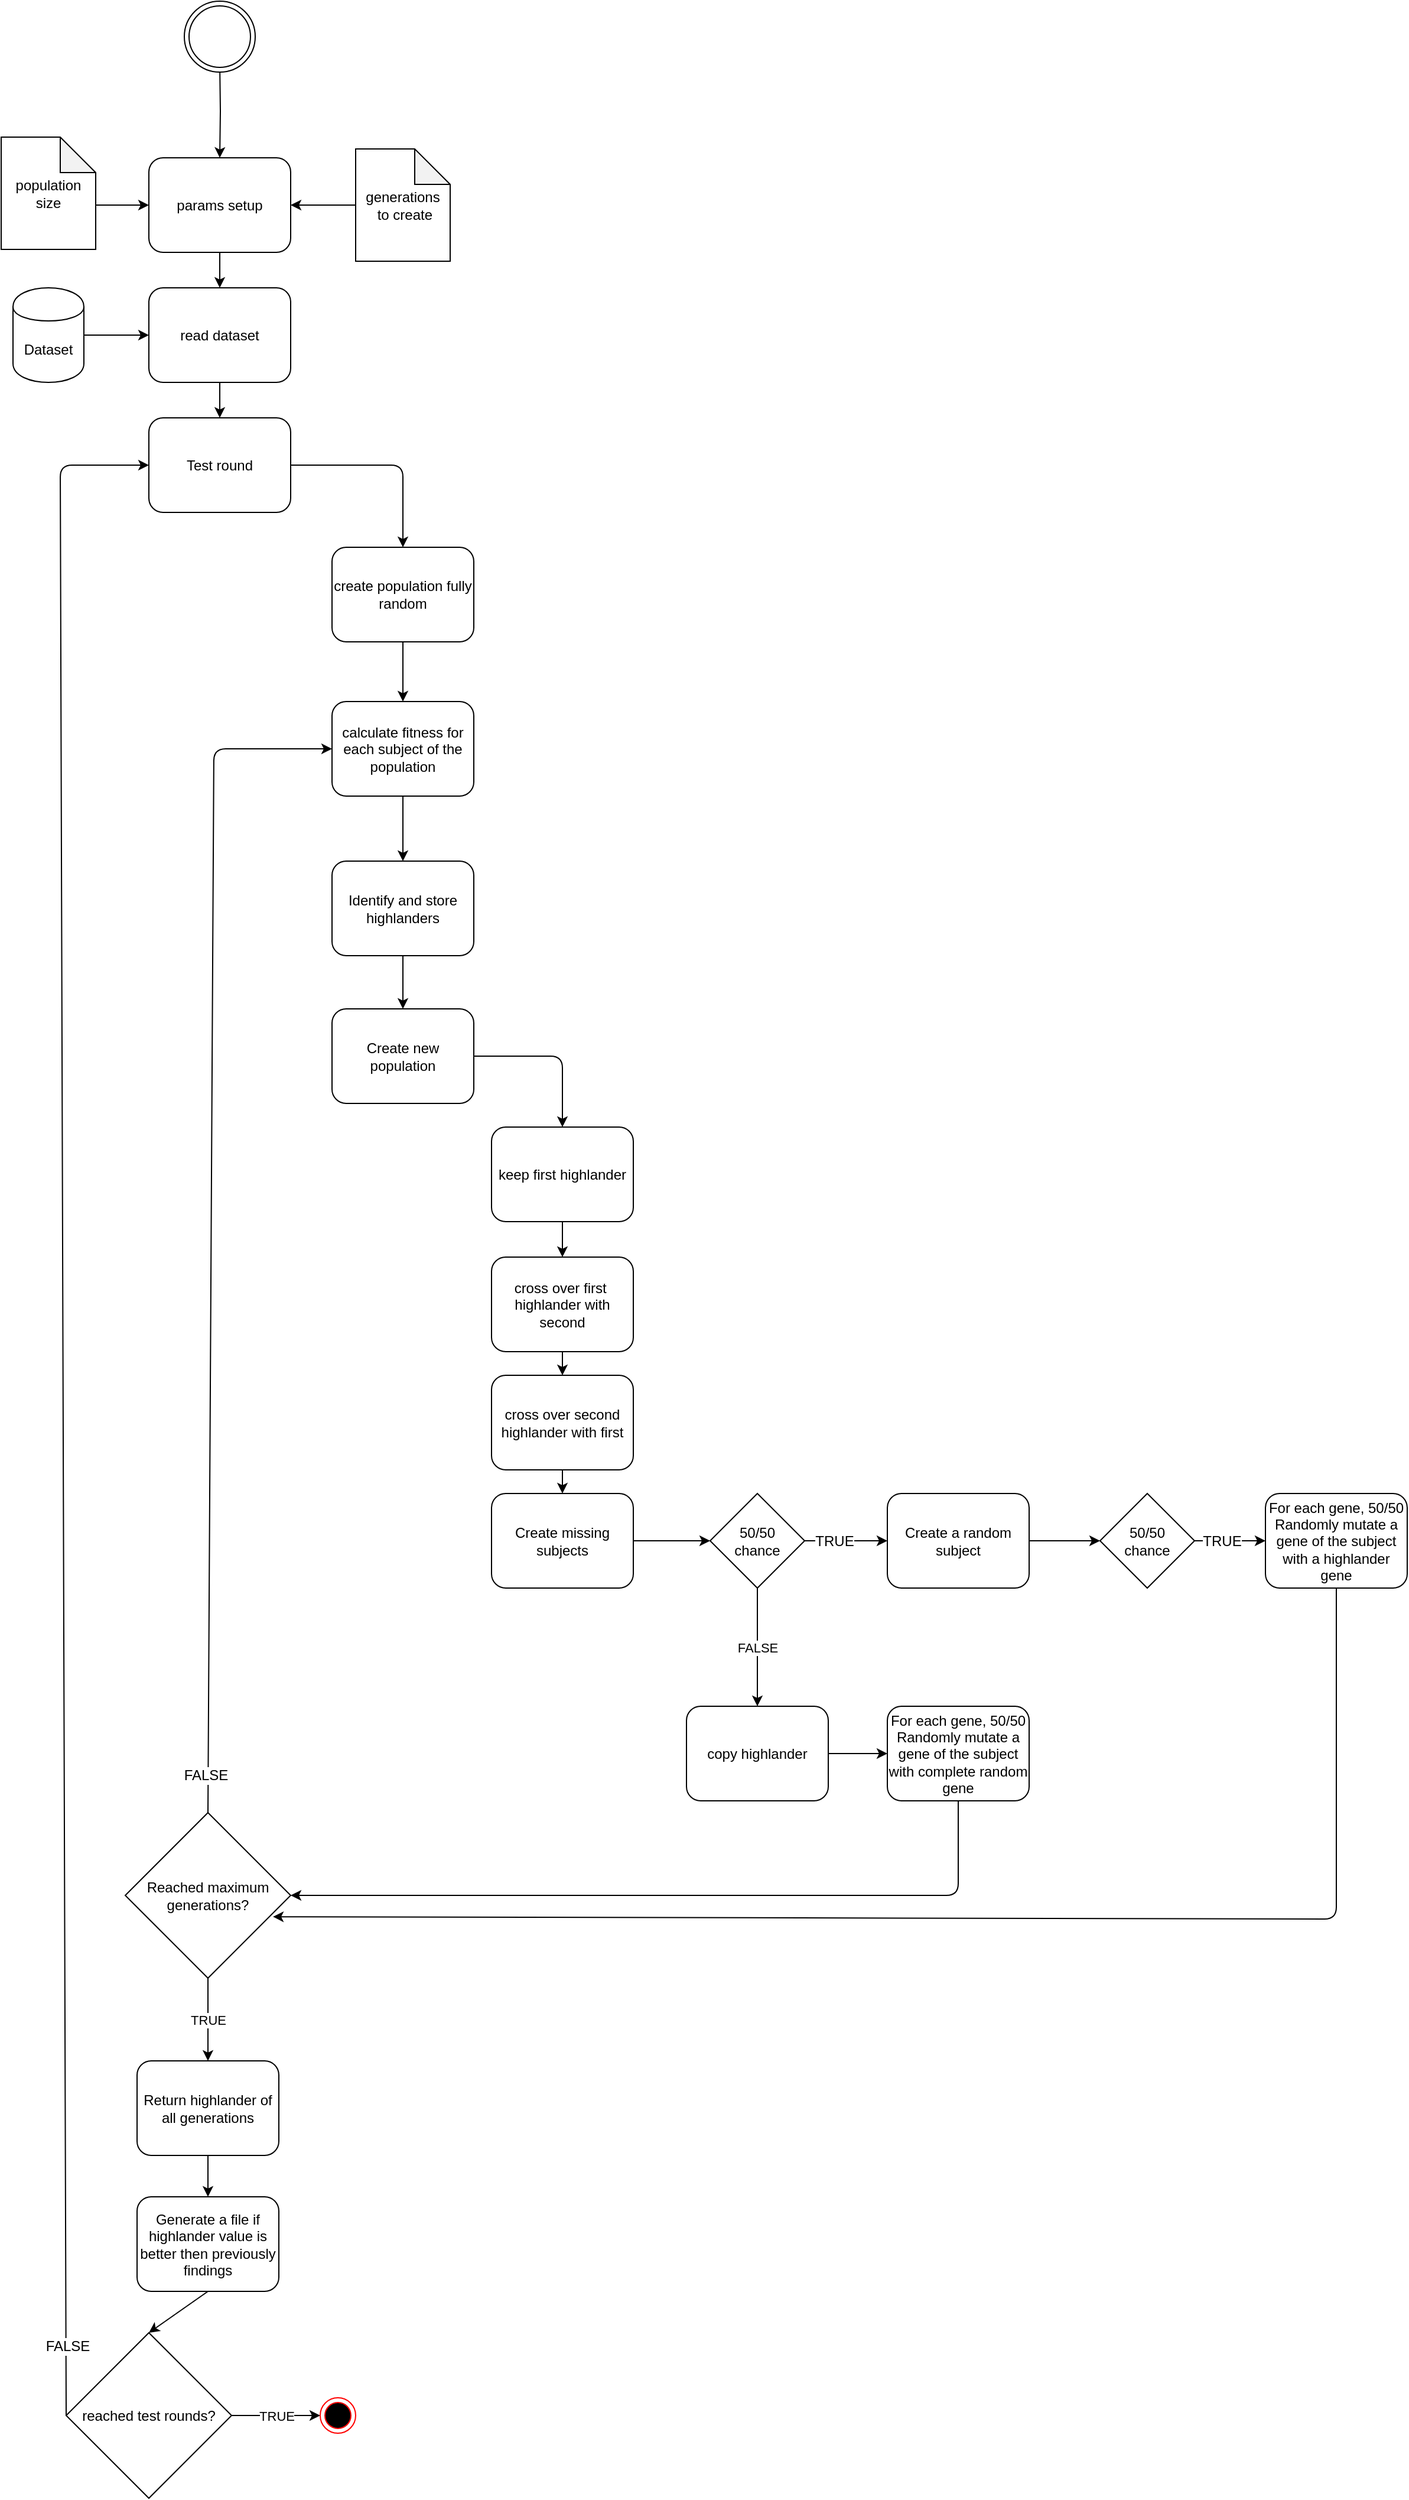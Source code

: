 <mxfile version="12.2.2" type="device" pages="1"><diagram name="Page-1" id="2a216829-ef6e-dabb-86c1-c78162f3ba2b"><mxGraphModel dx="3296" dy="1496" grid="1" gridSize="10" guides="1" tooltips="1" connect="1" arrows="1" fold="1" page="1" pageScale="1" pageWidth="850" pageHeight="1100" background="#ffffff" math="0" shadow="0"><root><mxCell id="0"/><mxCell id="1" parent="0"/><mxCell id="7a84cebc1def654-2" value="params setup" style="shape=ext;rounded=1;html=1;whiteSpace=wrap;" parent="1" vertex="1"><mxGeometry x="209" y="192.5" width="120" height="80" as="geometry"/></mxCell><mxCell id="7a84cebc1def654-3" value="read dataset" style="shape=ext;rounded=1;html=1;whiteSpace=wrap;" parent="1" vertex="1"><mxGeometry x="209" y="302.5" width="120" height="80" as="geometry"/></mxCell><mxCell id="7a84cebc1def654-29" value="Create missing subjects" style="html=1;whiteSpace=wrap;rounded=1;" parent="1" vertex="1"><mxGeometry x="499" y="1322.5" width="120" height="80" as="geometry"/></mxCell><mxCell id="7a84cebc1def654-36" style="edgeStyle=orthogonalEdgeStyle;rounded=0;html=1;jettySize=auto;orthogonalLoop=1;entryX=0.5;entryY=0;entryDx=0;entryDy=0;" parent="1" target="7a84cebc1def654-2" edge="1"><mxGeometry relative="1" as="geometry"><mxPoint x="269" y="112.5" as="sourcePoint"/></mxGeometry></mxCell><mxCell id="7a84cebc1def654-39" style="edgeStyle=orthogonalEdgeStyle;rounded=0;html=1;jettySize=auto;orthogonalLoop=1;exitX=0.5;exitY=1;exitDx=0;exitDy=0;" parent="1" source="7a84cebc1def654-2" target="7a84cebc1def654-3" edge="1"><mxGeometry relative="1" as="geometry"/></mxCell><mxCell id="4P8roVW-UTKaY6BixphT-3" value="population size" style="shape=note;whiteSpace=wrap;html=1;backgroundOutline=1;darkOpacity=0.05;" vertex="1" parent="1"><mxGeometry x="84" y="175" width="80" height="95" as="geometry"/></mxCell><mxCell id="4P8roVW-UTKaY6BixphT-4" value="" style="endArrow=classic;html=1;entryX=0;entryY=0.5;entryDx=0;entryDy=0;" edge="1" parent="1" target="7a84cebc1def654-2"><mxGeometry width="50" height="50" relative="1" as="geometry"><mxPoint x="164" y="232.5" as="sourcePoint"/><mxPoint x="194" y="302.5" as="targetPoint"/></mxGeometry></mxCell><mxCell id="4P8roVW-UTKaY6BixphT-5" value="generations&lt;br&gt;&amp;nbsp;to create" style="shape=note;whiteSpace=wrap;html=1;backgroundOutline=1;darkOpacity=0.05;" vertex="1" parent="1"><mxGeometry x="384" y="185" width="80" height="95" as="geometry"/></mxCell><mxCell id="4P8roVW-UTKaY6BixphT-6" value="" style="endArrow=classic;html=1;exitX=0;exitY=0.5;exitDx=0;exitDy=0;exitPerimeter=0;entryX=1;entryY=0.5;entryDx=0;entryDy=0;" edge="1" parent="1" source="4P8roVW-UTKaY6BixphT-5" target="7a84cebc1def654-2"><mxGeometry width="50" height="50" relative="1" as="geometry"><mxPoint x="259" y="362.5" as="sourcePoint"/><mxPoint x="289" y="272.5" as="targetPoint"/></mxGeometry></mxCell><mxCell id="4P8roVW-UTKaY6BixphT-10" value="Dataset" style="shape=cylinder;whiteSpace=wrap;html=1;boundedLbl=1;backgroundOutline=1;" vertex="1" parent="1"><mxGeometry x="94" y="302.5" width="60" height="80" as="geometry"/></mxCell><mxCell id="4P8roVW-UTKaY6BixphT-11" value="Test round" style="html=1;whiteSpace=wrap;rounded=1;" vertex="1" parent="1"><mxGeometry x="209" y="412.5" width="120" height="80" as="geometry"/></mxCell><mxCell id="4P8roVW-UTKaY6BixphT-14" value="" style="endArrow=classic;html=1;exitX=0.5;exitY=1;exitDx=0;exitDy=0;entryX=0.5;entryY=0;entryDx=0;entryDy=0;" edge="1" parent="1" source="7a84cebc1def654-3" target="4P8roVW-UTKaY6BixphT-11"><mxGeometry width="50" height="50" relative="1" as="geometry"><mxPoint x="514" y="342.5" as="sourcePoint"/><mxPoint x="564" y="292.5" as="targetPoint"/></mxGeometry></mxCell><mxCell id="4P8roVW-UTKaY6BixphT-15" value="create population fully random" style="html=1;whiteSpace=wrap;rounded=1;" vertex="1" parent="1"><mxGeometry x="364" y="522" width="120" height="80" as="geometry"/></mxCell><mxCell id="4P8roVW-UTKaY6BixphT-16" value="calculate fitness for each subject of the population" style="html=1;whiteSpace=wrap;rounded=1;" vertex="1" parent="1"><mxGeometry x="364" y="652.5" width="120" height="80" as="geometry"/></mxCell><mxCell id="4P8roVW-UTKaY6BixphT-18" value="Identify and store highlanders" style="html=1;whiteSpace=wrap;rounded=1;" vertex="1" parent="1"><mxGeometry x="364" y="787.5" width="120" height="80" as="geometry"/></mxCell><mxCell id="4P8roVW-UTKaY6BixphT-19" value="Create new population" style="html=1;whiteSpace=wrap;rounded=1;" vertex="1" parent="1"><mxGeometry x="364" y="912.5" width="120" height="80" as="geometry"/></mxCell><mxCell id="4P8roVW-UTKaY6BixphT-21" value="keep first highlander" style="html=1;whiteSpace=wrap;rounded=1;" vertex="1" parent="1"><mxGeometry x="499" y="1012.5" width="120" height="80" as="geometry"/></mxCell><mxCell id="4P8roVW-UTKaY6BixphT-23" value="cross over first&amp;nbsp;&lt;br&gt;highlander with second" style="html=1;whiteSpace=wrap;rounded=1;" vertex="1" parent="1"><mxGeometry x="499" y="1122.5" width="120" height="80" as="geometry"/></mxCell><mxCell id="4P8roVW-UTKaY6BixphT-25" value="cross over second&lt;br&gt;highlander with first" style="html=1;whiteSpace=wrap;rounded=1;" vertex="1" parent="1"><mxGeometry x="499" y="1222.5" width="120" height="80" as="geometry"/></mxCell><mxCell id="4P8roVW-UTKaY6BixphT-29" value="50/50&lt;br&gt;chance" style="rhombus;whiteSpace=wrap;html=1;" vertex="1" parent="1"><mxGeometry x="684" y="1322.5" width="80" height="80" as="geometry"/></mxCell><mxCell id="4P8roVW-UTKaY6BixphT-31" value="Create a random subject" style="html=1;whiteSpace=wrap;rounded=1;" vertex="1" parent="1"><mxGeometry x="834" y="1322.5" width="120" height="80" as="geometry"/></mxCell><mxCell id="4P8roVW-UTKaY6BixphT-33" value="" style="endArrow=classic;html=1;exitX=1;exitY=0.5;exitDx=0;exitDy=0;entryX=0;entryY=0.5;entryDx=0;entryDy=0;" edge="1" parent="1" source="4P8roVW-UTKaY6BixphT-29" target="4P8roVW-UTKaY6BixphT-31"><mxGeometry width="50" height="50" relative="1" as="geometry"><mxPoint x="714" y="1507.5" as="sourcePoint"/><mxPoint x="764" y="1457.5" as="targetPoint"/></mxGeometry></mxCell><mxCell id="4P8roVW-UTKaY6BixphT-34" value="TRUE" style="text;html=1;resizable=0;points=[];align=center;verticalAlign=middle;labelBackgroundColor=#ffffff;" vertex="1" connectable="0" parent="4P8roVW-UTKaY6BixphT-33"><mxGeometry x="-0.529" y="-2" relative="1" as="geometry"><mxPoint x="8.5" y="-2" as="offset"/></mxGeometry></mxCell><mxCell id="4P8roVW-UTKaY6BixphT-35" value="copy highlander" style="html=1;whiteSpace=wrap;rounded=1;" vertex="1" parent="1"><mxGeometry x="664" y="1502.5" width="120" height="80" as="geometry"/></mxCell><mxCell id="4P8roVW-UTKaY6BixphT-37" value="FALSE" style="endArrow=classic;html=1;exitX=0.5;exitY=1;exitDx=0;exitDy=0;entryX=0.5;entryY=0;entryDx=0;entryDy=0;" edge="1" parent="1" source="4P8roVW-UTKaY6BixphT-29" target="4P8roVW-UTKaY6BixphT-35"><mxGeometry width="50" height="50" relative="1" as="geometry"><mxPoint x="724" y="1457.5" as="sourcePoint"/><mxPoint x="614" y="1482.5" as="targetPoint"/><Array as="points"/></mxGeometry></mxCell><mxCell id="4P8roVW-UTKaY6BixphT-38" value="50/50&lt;br&gt;chance" style="rhombus;whiteSpace=wrap;html=1;" vertex="1" parent="1"><mxGeometry x="1014" y="1322.5" width="80" height="80" as="geometry"/></mxCell><mxCell id="4P8roVW-UTKaY6BixphT-39" value="" style="endArrow=classic;html=1;exitX=1;exitY=0.5;exitDx=0;exitDy=0;entryX=0;entryY=0.5;entryDx=0;entryDy=0;" edge="1" parent="1" source="4P8roVW-UTKaY6BixphT-38" target="4P8roVW-UTKaY6BixphT-46"><mxGeometry width="50" height="50" relative="1" as="geometry"><mxPoint x="1004" y="1477.5" as="sourcePoint"/><mxPoint x="1154" y="1362.5" as="targetPoint"/></mxGeometry></mxCell><mxCell id="4P8roVW-UTKaY6BixphT-40" value="TRUE" style="text;html=1;resizable=0;points=[];align=center;verticalAlign=middle;labelBackgroundColor=#ffffff;" vertex="1" connectable="0" parent="4P8roVW-UTKaY6BixphT-39"><mxGeometry x="-0.529" y="-2" relative="1" as="geometry"><mxPoint x="8.5" y="-2" as="offset"/></mxGeometry></mxCell><mxCell id="4P8roVW-UTKaY6BixphT-44" value="" style="endArrow=classic;html=1;exitX=1;exitY=0.5;exitDx=0;exitDy=0;entryX=0;entryY=0.5;entryDx=0;entryDy=0;" edge="1" parent="1" source="4P8roVW-UTKaY6BixphT-31" target="4P8roVW-UTKaY6BixphT-38"><mxGeometry width="50" height="50" relative="1" as="geometry"><mxPoint x="954" y="1387.5" as="sourcePoint"/><mxPoint x="1004" y="1337.5" as="targetPoint"/></mxGeometry></mxCell><mxCell id="4P8roVW-UTKaY6BixphT-46" value="For each gene, 50/50 Randomly mutate a gene of the subject with a highlander gene" style="html=1;whiteSpace=wrap;rounded=1;" vertex="1" parent="1"><mxGeometry x="1154" y="1322.5" width="120" height="80" as="geometry"/></mxCell><mxCell id="4P8roVW-UTKaY6BixphT-48" value="For each gene, 50/50 Randomly mutate a gene of the subject with complete random gene" style="html=1;whiteSpace=wrap;rounded=1;" vertex="1" parent="1"><mxGeometry x="834" y="1502.5" width="120" height="80" as="geometry"/></mxCell><mxCell id="4P8roVW-UTKaY6BixphT-50" value="" style="endArrow=classic;html=1;exitX=1;exitY=0.5;exitDx=0;exitDy=0;entryX=0.5;entryY=0;entryDx=0;entryDy=0;" edge="1" parent="1" source="4P8roVW-UTKaY6BixphT-11" target="4P8roVW-UTKaY6BixphT-15"><mxGeometry width="50" height="50" relative="1" as="geometry"><mxPoint x="358.5" y="812.5" as="sourcePoint"/><mxPoint x="408.5" y="762.5" as="targetPoint"/><Array as="points"><mxPoint x="424" y="452.5"/></Array></mxGeometry></mxCell><mxCell id="4P8roVW-UTKaY6BixphT-51" value="" style="endArrow=classic;html=1;exitX=0.5;exitY=1;exitDx=0;exitDy=0;entryX=0.5;entryY=0;entryDx=0;entryDy=0;" edge="1" parent="1" source="4P8roVW-UTKaY6BixphT-15" target="4P8roVW-UTKaY6BixphT-16"><mxGeometry width="50" height="50" relative="1" as="geometry"><mxPoint x="518.5" y="942.5" as="sourcePoint"/><mxPoint x="568.5" y="892.5" as="targetPoint"/></mxGeometry></mxCell><mxCell id="4P8roVW-UTKaY6BixphT-52" value="" style="endArrow=classic;html=1;exitX=0.5;exitY=1;exitDx=0;exitDy=0;entryX=0.5;entryY=0;entryDx=0;entryDy=0;" edge="1" parent="1" source="4P8roVW-UTKaY6BixphT-16" target="4P8roVW-UTKaY6BixphT-18"><mxGeometry width="50" height="50" relative="1" as="geometry"><mxPoint x="748.5" y="952.5" as="sourcePoint"/><mxPoint x="798.5" y="902.5" as="targetPoint"/></mxGeometry></mxCell><mxCell id="4P8roVW-UTKaY6BixphT-53" value="" style="endArrow=classic;html=1;exitX=0.5;exitY=1;exitDx=0;exitDy=0;" edge="1" parent="1" source="4P8roVW-UTKaY6BixphT-18" target="4P8roVW-UTKaY6BixphT-19"><mxGeometry width="50" height="50" relative="1" as="geometry"><mxPoint x="858.5" y="942.5" as="sourcePoint"/><mxPoint x="908.5" y="892.5" as="targetPoint"/><Array as="points"/></mxGeometry></mxCell><mxCell id="4P8roVW-UTKaY6BixphT-54" value="" style="endArrow=classic;html=1;exitX=1;exitY=0.5;exitDx=0;exitDy=0;entryX=0.5;entryY=0;entryDx=0;entryDy=0;" edge="1" parent="1" source="4P8roVW-UTKaY6BixphT-19" target="4P8roVW-UTKaY6BixphT-21"><mxGeometry width="50" height="50" relative="1" as="geometry"><mxPoint x="599" y="1022.5" as="sourcePoint"/><mxPoint x="649" y="972.5" as="targetPoint"/><Array as="points"><mxPoint x="559" y="952.5"/></Array></mxGeometry></mxCell><mxCell id="4P8roVW-UTKaY6BixphT-55" value="" style="endArrow=classic;html=1;exitX=0.5;exitY=1;exitDx=0;exitDy=0;" edge="1" parent="1" source="4P8roVW-UTKaY6BixphT-21" target="4P8roVW-UTKaY6BixphT-23"><mxGeometry width="50" height="50" relative="1" as="geometry"><mxPoint x="759" y="1052.5" as="sourcePoint"/><mxPoint x="809" y="1002.5" as="targetPoint"/></mxGeometry></mxCell><mxCell id="4P8roVW-UTKaY6BixphT-56" value="" style="endArrow=classic;html=1;exitX=0.5;exitY=1;exitDx=0;exitDy=0;entryX=0.5;entryY=0;entryDx=0;entryDy=0;" edge="1" parent="1" source="4P8roVW-UTKaY6BixphT-23" target="4P8roVW-UTKaY6BixphT-25"><mxGeometry width="50" height="50" relative="1" as="geometry"><mxPoint x="989" y="1102.5" as="sourcePoint"/><mxPoint x="1039" y="1052.5" as="targetPoint"/></mxGeometry></mxCell><mxCell id="4P8roVW-UTKaY6BixphT-57" value="" style="endArrow=classic;html=1;exitX=0.5;exitY=1;exitDx=0;exitDy=0;" edge="1" parent="1" source="4P8roVW-UTKaY6BixphT-25" target="7a84cebc1def654-29"><mxGeometry width="50" height="50" relative="1" as="geometry"><mxPoint x="1119" y="1072.5" as="sourcePoint"/><mxPoint x="1169" y="1022.5" as="targetPoint"/></mxGeometry></mxCell><mxCell id="4P8roVW-UTKaY6BixphT-58" value="" style="endArrow=classic;html=1;exitX=1;exitY=0.5;exitDx=0;exitDy=0;entryX=0;entryY=0.5;entryDx=0;entryDy=0;" edge="1" parent="1" source="7a84cebc1def654-29" target="4P8roVW-UTKaY6BixphT-29"><mxGeometry width="50" height="50" relative="1" as="geometry"><mxPoint x="1399" y="912.5" as="sourcePoint"/><mxPoint x="1449" y="862.5" as="targetPoint"/></mxGeometry></mxCell><mxCell id="4P8roVW-UTKaY6BixphT-59" value="" style="endArrow=classic;html=1;exitX=1;exitY=0.5;exitDx=0;exitDy=0;entryX=0;entryY=0.5;entryDx=0;entryDy=0;" edge="1" parent="1" source="4P8roVW-UTKaY6BixphT-35" target="4P8roVW-UTKaY6BixphT-48"><mxGeometry width="50" height="50" relative="1" as="geometry"><mxPoint x="834" y="1732.5" as="sourcePoint"/><mxPoint x="884" y="1682.5" as="targetPoint"/></mxGeometry></mxCell><mxCell id="4P8roVW-UTKaY6BixphT-62" value="Reached maximum generations?" style="rhombus;whiteSpace=wrap;html=1;" vertex="1" parent="1"><mxGeometry x="189" y="1592.5" width="140" height="140" as="geometry"/></mxCell><mxCell id="4P8roVW-UTKaY6BixphT-63" value="" style="endArrow=classic;html=1;exitX=0.5;exitY=1;exitDx=0;exitDy=0;entryX=1;entryY=0.5;entryDx=0;entryDy=0;" edge="1" parent="1" source="4P8roVW-UTKaY6BixphT-48" target="4P8roVW-UTKaY6BixphT-62"><mxGeometry width="50" height="50" relative="1" as="geometry"><mxPoint x="1044" y="1602.5" as="sourcePoint"/><mxPoint x="1214" y="1642.5" as="targetPoint"/><Array as="points"><mxPoint x="894" y="1662.5"/></Array></mxGeometry></mxCell><mxCell id="4P8roVW-UTKaY6BixphT-64" value="" style="endArrow=classic;html=1;exitX=0.5;exitY=1;exitDx=0;exitDy=0;entryX=0.893;entryY=0.629;entryDx=0;entryDy=0;entryPerimeter=0;" edge="1" parent="1" source="4P8roVW-UTKaY6BixphT-46" target="4P8roVW-UTKaY6BixphT-62"><mxGeometry width="50" height="50" relative="1" as="geometry"><mxPoint x="1214" y="1457.5" as="sourcePoint"/><mxPoint x="1224" y="1652.5" as="targetPoint"/><Array as="points"><mxPoint x="1214" y="1542.5"/><mxPoint x="1214" y="1622.5"/><mxPoint x="1214" y="1682.5"/></Array></mxGeometry></mxCell><mxCell id="4P8roVW-UTKaY6BixphT-67" value="Return highlander of all generations" style="html=1;whiteSpace=wrap;rounded=1;" vertex="1" parent="1"><mxGeometry x="199" y="1802.5" width="120" height="80" as="geometry"/></mxCell><mxCell id="4P8roVW-UTKaY6BixphT-70" value="TRUE" style="endArrow=classic;html=1;exitX=0.5;exitY=1;exitDx=0;exitDy=0;entryX=0.5;entryY=0;entryDx=0;entryDy=0;" edge="1" parent="1" source="4P8roVW-UTKaY6BixphT-62" target="4P8roVW-UTKaY6BixphT-67"><mxGeometry width="50" height="50" relative="1" as="geometry"><mxPoint x="864" y="1737.5" as="sourcePoint"/><mxPoint x="914" y="1687.5" as="targetPoint"/></mxGeometry></mxCell><mxCell id="4P8roVW-UTKaY6BixphT-72" value="" style="endArrow=classic;html=1;exitX=1;exitY=0.5;exitDx=0;exitDy=0;entryX=0;entryY=0.5;entryDx=0;entryDy=0;" edge="1" parent="1" source="4P8roVW-UTKaY6BixphT-10" target="7a84cebc1def654-3"><mxGeometry width="50" height="50" relative="1" as="geometry"><mxPoint x="174" y="502.5" as="sourcePoint"/><mxPoint x="224" y="452.5" as="targetPoint"/></mxGeometry></mxCell><mxCell id="4P8roVW-UTKaY6BixphT-74" value="" style="endArrow=classic;html=1;exitX=0.5;exitY=0;exitDx=0;exitDy=0;entryX=0;entryY=0.5;entryDx=0;entryDy=0;" edge="1" parent="1" source="4P8roVW-UTKaY6BixphT-62" target="4P8roVW-UTKaY6BixphT-16"><mxGeometry width="50" height="50" relative="1" as="geometry"><mxPoint x="334" y="1552.5" as="sourcePoint"/><mxPoint x="269" y="592.5" as="targetPoint"/><Array as="points"><mxPoint x="264" y="692.5"/></Array></mxGeometry></mxCell><mxCell id="4P8roVW-UTKaY6BixphT-75" value="FALSE" style="text;html=1;resizable=0;points=[];align=center;verticalAlign=middle;labelBackgroundColor=#ffffff;" vertex="1" connectable="0" parent="4P8roVW-UTKaY6BixphT-74"><mxGeometry x="-0.937" y="2" relative="1" as="geometry"><mxPoint as="offset"/></mxGeometry></mxCell><mxCell id="4P8roVW-UTKaY6BixphT-76" value="Generate a file if highlander value is better then previously findings" style="html=1;whiteSpace=wrap;rounded=1;" vertex="1" parent="1"><mxGeometry x="199" y="1917.5" width="120" height="80" as="geometry"/></mxCell><mxCell id="4P8roVW-UTKaY6BixphT-77" value="" style="endArrow=classic;html=1;exitX=0.5;exitY=1;exitDx=0;exitDy=0;entryX=0.5;entryY=0;entryDx=0;entryDy=0;" edge="1" parent="1" source="4P8roVW-UTKaY6BixphT-67" target="4P8roVW-UTKaY6BixphT-76"><mxGeometry width="50" height="50" relative="1" as="geometry"><mxPoint x="194" y="2142.5" as="sourcePoint"/><mxPoint x="269" y="1912.5" as="targetPoint"/></mxGeometry></mxCell><mxCell id="4P8roVW-UTKaY6BixphT-78" value="reached test rounds?" style="rhombus;whiteSpace=wrap;html=1;" vertex="1" parent="1"><mxGeometry x="139" y="2032.5" width="140" height="140" as="geometry"/></mxCell><mxCell id="4P8roVW-UTKaY6BixphT-82" value="" style="ellipse;html=1;shape=endState;fillColor=#000000;strokeColor=#ff0000;" vertex="1" parent="1"><mxGeometry x="354" y="2087.5" width="30" height="30" as="geometry"/></mxCell><mxCell id="4P8roVW-UTKaY6BixphT-85" value="TRUE" style="endArrow=classic;html=1;exitX=1;exitY=0.5;exitDx=0;exitDy=0;entryX=0;entryY=0.5;entryDx=0;entryDy=0;" edge="1" parent="1" source="4P8roVW-UTKaY6BixphT-78" target="4P8roVW-UTKaY6BixphT-82"><mxGeometry width="50" height="50" relative="1" as="geometry"><mxPoint x="354" y="2212.5" as="sourcePoint"/><mxPoint x="404" y="2162.5" as="targetPoint"/></mxGeometry></mxCell><mxCell id="4P8roVW-UTKaY6BixphT-86" value="" style="endArrow=classic;html=1;exitX=0;exitY=0.5;exitDx=0;exitDy=0;entryX=0;entryY=0.5;entryDx=0;entryDy=0;" edge="1" parent="1" source="4P8roVW-UTKaY6BixphT-78" target="4P8roVW-UTKaY6BixphT-11"><mxGeometry width="50" height="50" relative="1" as="geometry"><mxPoint x="124" y="2102.5" as="sourcePoint"/><mxPoint x="154" y="552.5" as="targetPoint"/><Array as="points"><mxPoint x="134" y="452.5"/></Array></mxGeometry></mxCell><mxCell id="4P8roVW-UTKaY6BixphT-87" value="FALSE" style="text;html=1;resizable=0;points=[];align=center;verticalAlign=middle;labelBackgroundColor=#ffffff;" vertex="1" connectable="0" parent="4P8roVW-UTKaY6BixphT-86"><mxGeometry x="-0.932" y="-1" relative="1" as="geometry"><mxPoint as="offset"/></mxGeometry></mxCell><mxCell id="4P8roVW-UTKaY6BixphT-89" value="" style="endArrow=classic;html=1;exitX=0.5;exitY=1;exitDx=0;exitDy=0;entryX=0.5;entryY=0;entryDx=0;entryDy=0;" edge="1" parent="1" source="4P8roVW-UTKaY6BixphT-76" target="4P8roVW-UTKaY6BixphT-78"><mxGeometry width="50" height="50" relative="1" as="geometry"><mxPoint x="384" y="2052.5" as="sourcePoint"/><mxPoint x="434" y="2002.5" as="targetPoint"/></mxGeometry></mxCell><mxCell id="4P8roVW-UTKaY6BixphT-90" value="" style="ellipse;shape=doubleEllipse;html=1;dashed=0;whitespace=wrap;aspect=fixed;" vertex="1" parent="1"><mxGeometry x="239" y="60" width="60" height="60" as="geometry"/></mxCell></root></mxGraphModel></diagram></mxfile>